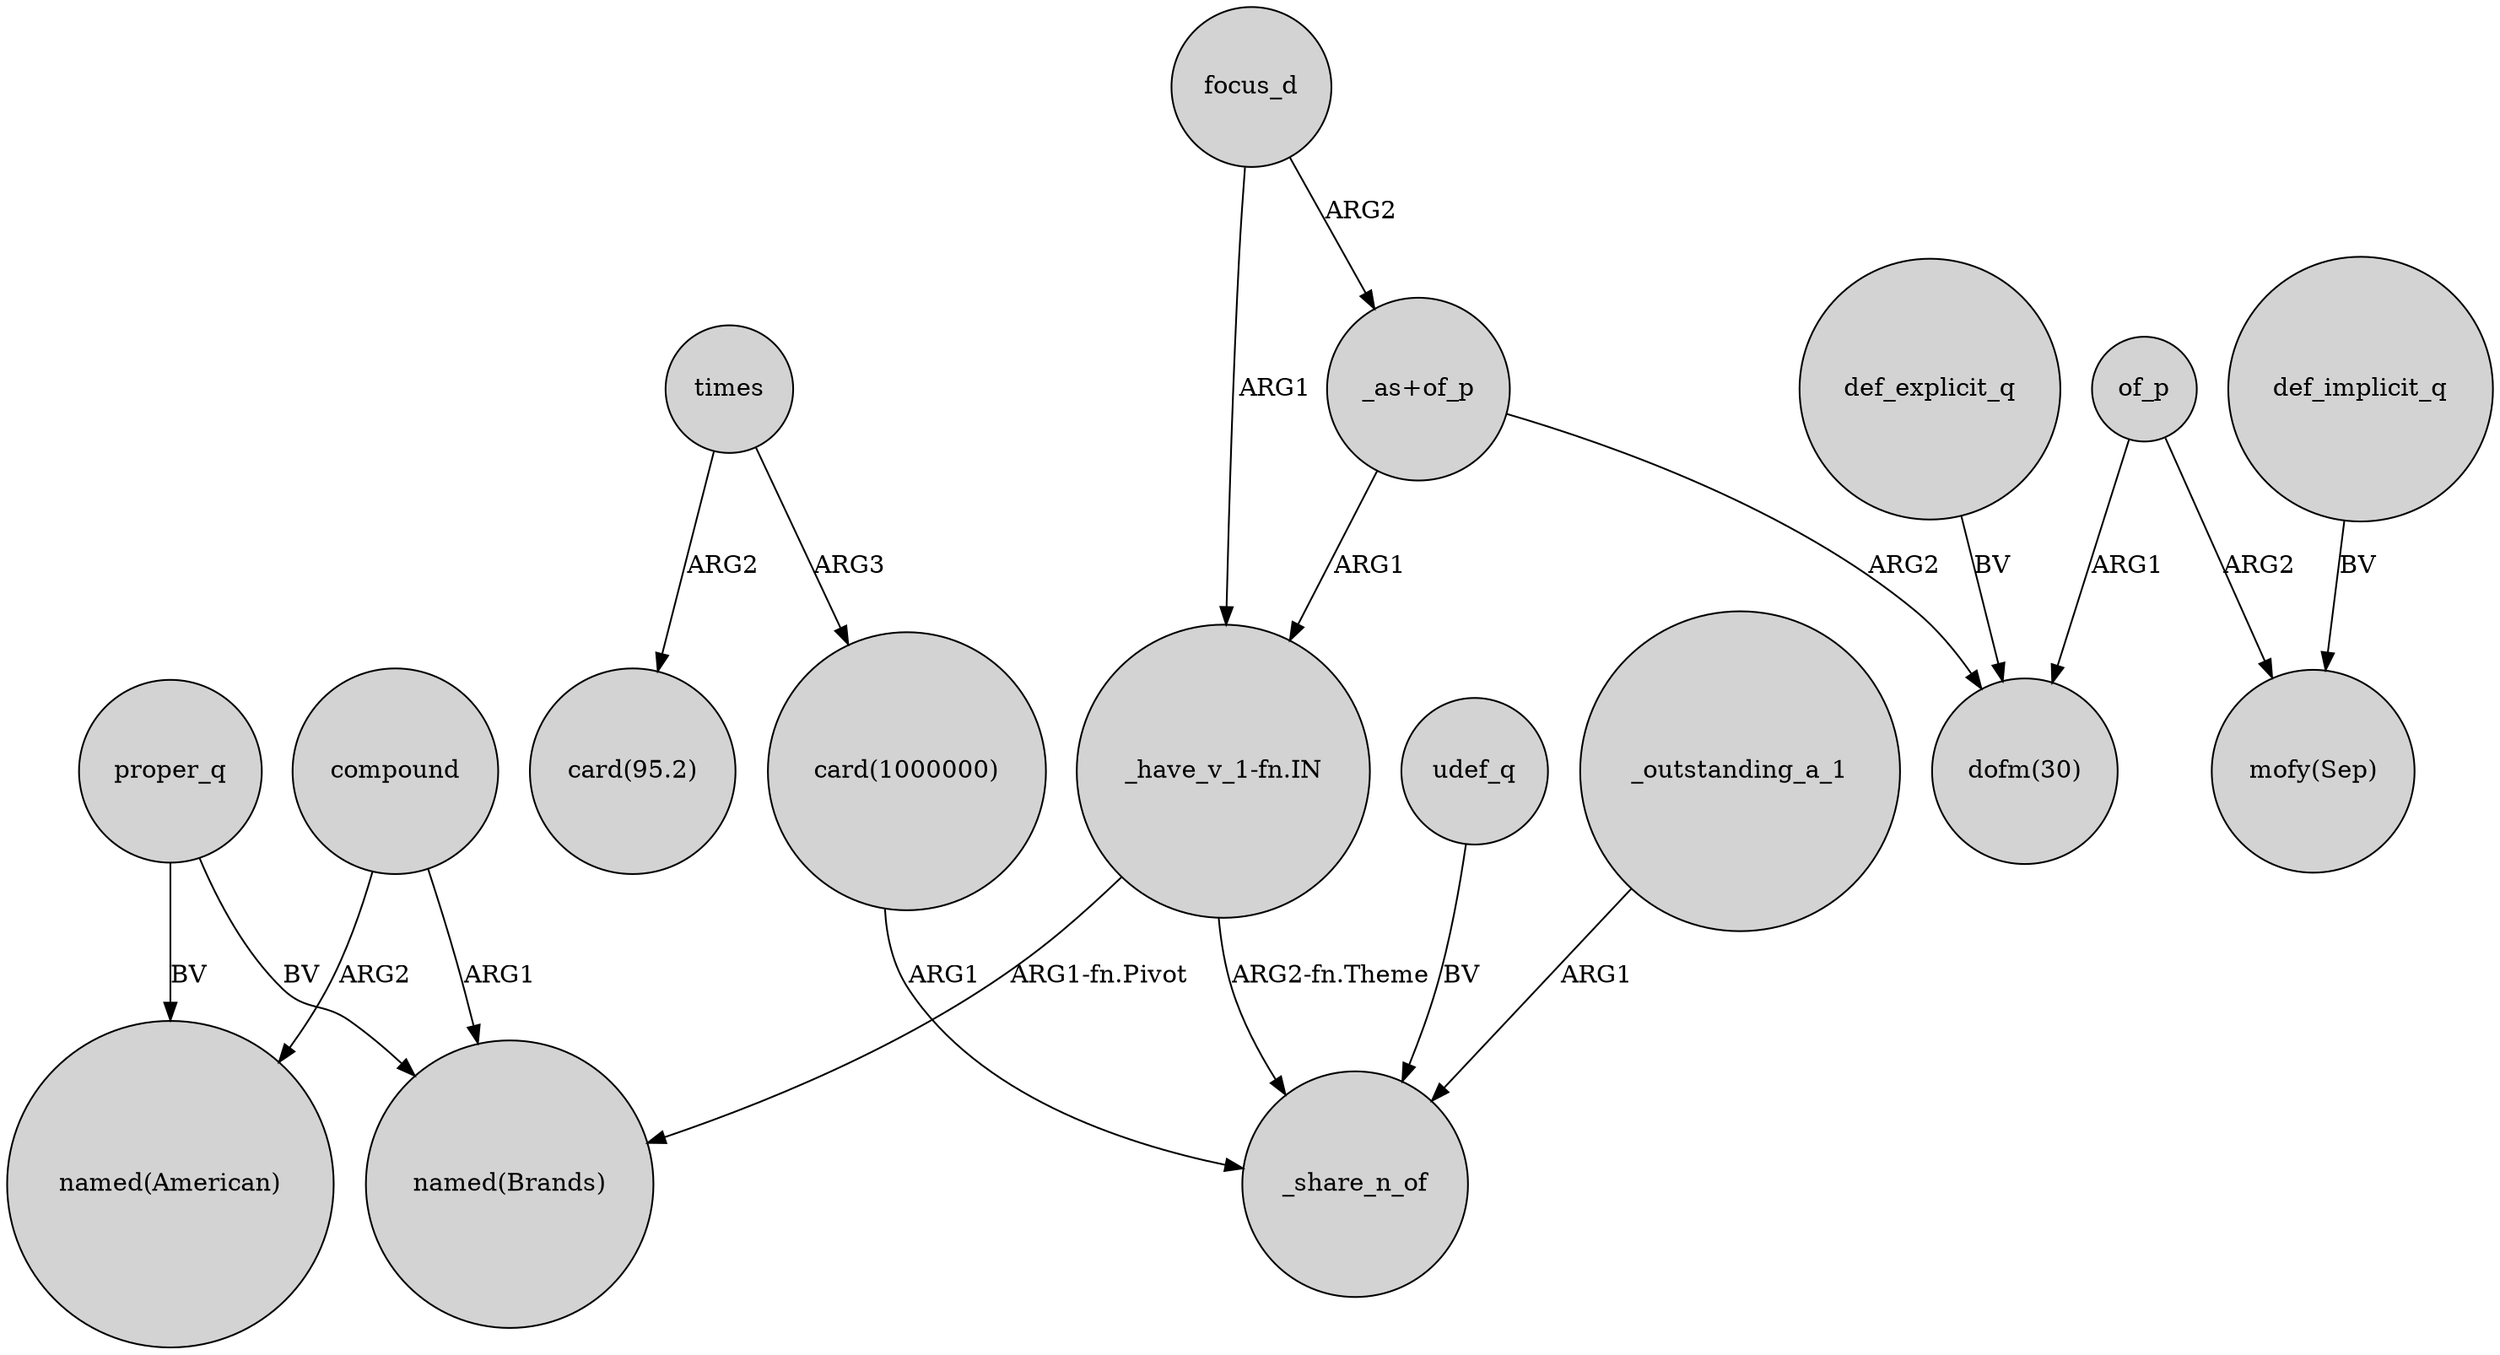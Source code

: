 digraph {
	node [shape=circle style=filled]
	focus_d -> "_have_v_1-fn.IN" [label=ARG1]
	compound -> "named(Brands)" [label=ARG1]
	proper_q -> "named(American)" [label=BV]
	times -> "card(95.2)" [label=ARG2]
	of_p -> "mofy(Sep)" [label=ARG2]
	"_have_v_1-fn.IN" -> _share_n_of [label="ARG2-fn.Theme"]
	compound -> "named(American)" [label=ARG2]
	_outstanding_a_1 -> _share_n_of [label=ARG1]
	def_explicit_q -> "dofm(30)" [label=BV]
	times -> "card(1000000)" [label=ARG3]
	def_implicit_q -> "mofy(Sep)" [label=BV]
	"_have_v_1-fn.IN" -> "named(Brands)" [label="ARG1-fn.Pivot"]
	"_as+of_p" -> "_have_v_1-fn.IN" [label=ARG1]
	focus_d -> "_as+of_p" [label=ARG2]
	"_as+of_p" -> "dofm(30)" [label=ARG2]
	udef_q -> _share_n_of [label=BV]
	"card(1000000)" -> _share_n_of [label=ARG1]
	of_p -> "dofm(30)" [label=ARG1]
	proper_q -> "named(Brands)" [label=BV]
}
